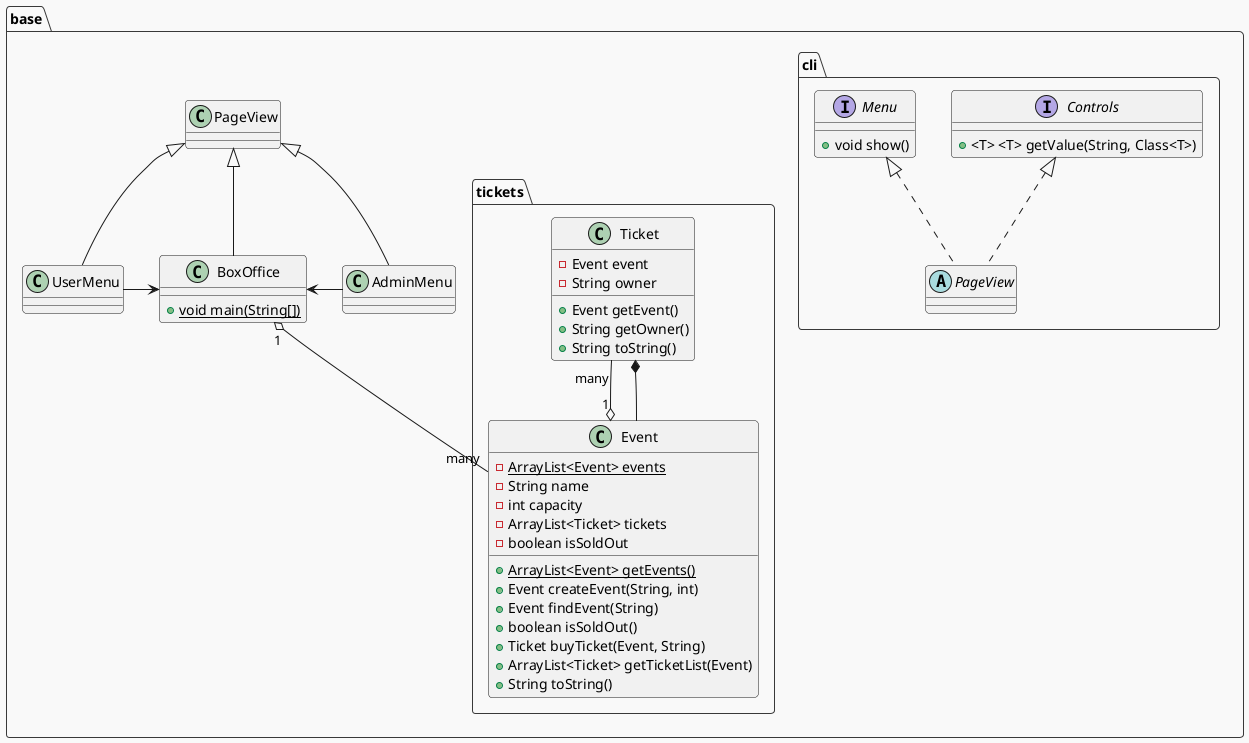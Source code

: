 /' Copier-coller sur https://www.planttext.com/ ou activer l'extension PlantUML (jebbs) '/

@startuml structure

/' https://plantuml.com/fr/theme
favoris : mars, plain, amiga, crt-green, sketchy '/
!theme mars

/' https://plantuml.com/fr/class-diagram '/

/' objets '/
package base {
    package base.cli {
        
        interface Controls {
            + <T> <T> getValue(String, Class<T>)
        }
        interface Menu{
            + void show()
        }
        abstract class PageView implements Menu, Controls
    }

    package base.tickets {
        class Ticket {
            - Event event
            - String owner
            + Event getEvent()
            + String getOwner()
            + String toString()
        }
        class Event {
            - {static} ArrayList<Event> events
            - String name
            - int capacity
            - ArrayList<Ticket> tickets
            - boolean isSoldOut
            + {static} ArrayList<Event> getEvents()
            + Event createEvent(String, int)
            + Event findEvent(String)
            + boolean isSoldOut()
            + Ticket buyTicket(Event, String)
            + ArrayList<Ticket> getTicketList(Event)
            + String toString()
        }

        Ticket "many" --o "1"  Event 
        Ticket *-- Event
    }

    class BoxOffice extends PageView {
        + {static} void main(String[])
    }
    class AdminMenu extends PageView
    class UserMenu extends PageView
    BoxOffice <- AdminMenu
    UserMenu -> BoxOffice

    BoxOffice "1" o-- "many" Event

}

@enduml